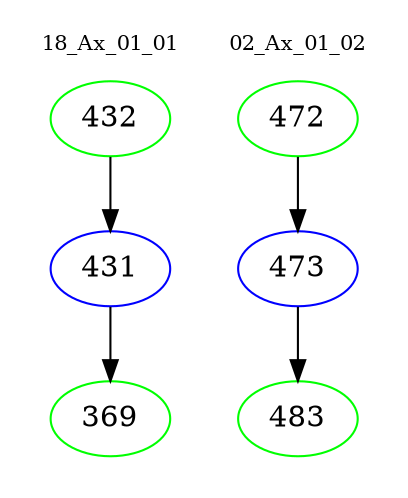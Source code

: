 digraph{
subgraph cluster_0 {
color = white
label = "18_Ax_01_01";
fontsize=10;
T0_432 [label="432", color="green"]
T0_432 -> T0_431 [color="black"]
T0_431 [label="431", color="blue"]
T0_431 -> T0_369 [color="black"]
T0_369 [label="369", color="green"]
}
subgraph cluster_1 {
color = white
label = "02_Ax_01_02";
fontsize=10;
T1_472 [label="472", color="green"]
T1_472 -> T1_473 [color="black"]
T1_473 [label="473", color="blue"]
T1_473 -> T1_483 [color="black"]
T1_483 [label="483", color="green"]
}
}

